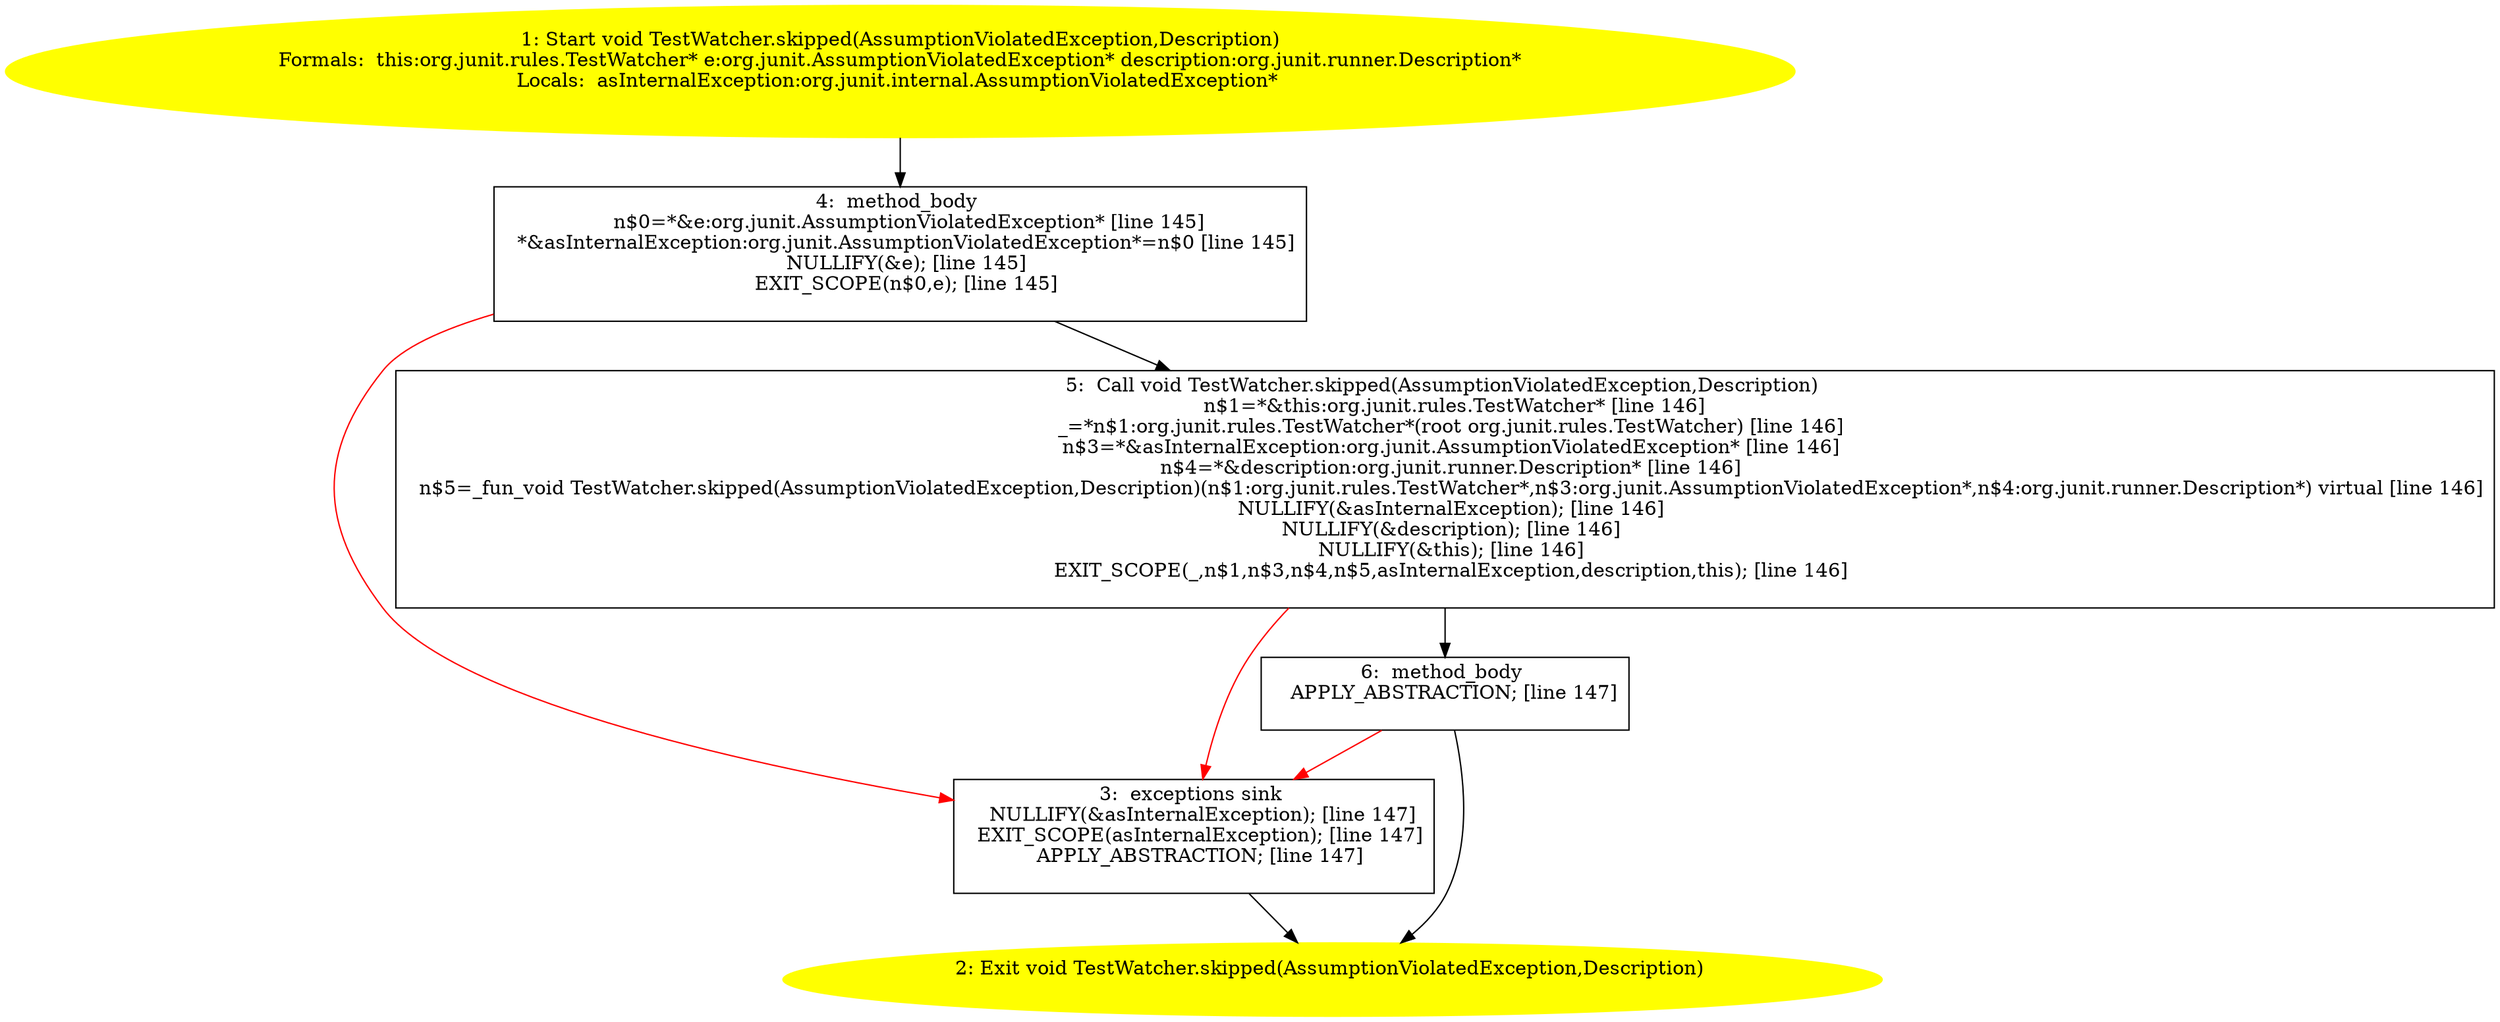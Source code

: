 /* @generated */
digraph cfg {
"org.junit.rules.TestWatcher.skipped(org.junit.AssumptionViolatedException,org.junit.runner.Descripti.1719fc9d8d312e53c5de32d3af85f68f_1" [label="1: Start void TestWatcher.skipped(AssumptionViolatedException,Description)\nFormals:  this:org.junit.rules.TestWatcher* e:org.junit.AssumptionViolatedException* description:org.junit.runner.Description*\nLocals:  asInternalException:org.junit.internal.AssumptionViolatedException* \n  " color=yellow style=filled]
	

	 "org.junit.rules.TestWatcher.skipped(org.junit.AssumptionViolatedException,org.junit.runner.Descripti.1719fc9d8d312e53c5de32d3af85f68f_1" -> "org.junit.rules.TestWatcher.skipped(org.junit.AssumptionViolatedException,org.junit.runner.Descripti.1719fc9d8d312e53c5de32d3af85f68f_4" ;
"org.junit.rules.TestWatcher.skipped(org.junit.AssumptionViolatedException,org.junit.runner.Descripti.1719fc9d8d312e53c5de32d3af85f68f_2" [label="2: Exit void TestWatcher.skipped(AssumptionViolatedException,Description) \n  " color=yellow style=filled]
	

"org.junit.rules.TestWatcher.skipped(org.junit.AssumptionViolatedException,org.junit.runner.Descripti.1719fc9d8d312e53c5de32d3af85f68f_3" [label="3:  exceptions sink \n   NULLIFY(&asInternalException); [line 147]\n  EXIT_SCOPE(asInternalException); [line 147]\n  APPLY_ABSTRACTION; [line 147]\n " shape="box"]
	

	 "org.junit.rules.TestWatcher.skipped(org.junit.AssumptionViolatedException,org.junit.runner.Descripti.1719fc9d8d312e53c5de32d3af85f68f_3" -> "org.junit.rules.TestWatcher.skipped(org.junit.AssumptionViolatedException,org.junit.runner.Descripti.1719fc9d8d312e53c5de32d3af85f68f_2" ;
"org.junit.rules.TestWatcher.skipped(org.junit.AssumptionViolatedException,org.junit.runner.Descripti.1719fc9d8d312e53c5de32d3af85f68f_4" [label="4:  method_body \n   n$0=*&e:org.junit.AssumptionViolatedException* [line 145]\n  *&asInternalException:org.junit.AssumptionViolatedException*=n$0 [line 145]\n  NULLIFY(&e); [line 145]\n  EXIT_SCOPE(n$0,e); [line 145]\n " shape="box"]
	

	 "org.junit.rules.TestWatcher.skipped(org.junit.AssumptionViolatedException,org.junit.runner.Descripti.1719fc9d8d312e53c5de32d3af85f68f_4" -> "org.junit.rules.TestWatcher.skipped(org.junit.AssumptionViolatedException,org.junit.runner.Descripti.1719fc9d8d312e53c5de32d3af85f68f_5" ;
	 "org.junit.rules.TestWatcher.skipped(org.junit.AssumptionViolatedException,org.junit.runner.Descripti.1719fc9d8d312e53c5de32d3af85f68f_4" -> "org.junit.rules.TestWatcher.skipped(org.junit.AssumptionViolatedException,org.junit.runner.Descripti.1719fc9d8d312e53c5de32d3af85f68f_3" [color="red" ];
"org.junit.rules.TestWatcher.skipped(org.junit.AssumptionViolatedException,org.junit.runner.Descripti.1719fc9d8d312e53c5de32d3af85f68f_5" [label="5:  Call void TestWatcher.skipped(AssumptionViolatedException,Description) \n   n$1=*&this:org.junit.rules.TestWatcher* [line 146]\n  _=*n$1:org.junit.rules.TestWatcher*(root org.junit.rules.TestWatcher) [line 146]\n  n$3=*&asInternalException:org.junit.AssumptionViolatedException* [line 146]\n  n$4=*&description:org.junit.runner.Description* [line 146]\n  n$5=_fun_void TestWatcher.skipped(AssumptionViolatedException,Description)(n$1:org.junit.rules.TestWatcher*,n$3:org.junit.AssumptionViolatedException*,n$4:org.junit.runner.Description*) virtual [line 146]\n  NULLIFY(&asInternalException); [line 146]\n  NULLIFY(&description); [line 146]\n  NULLIFY(&this); [line 146]\n  EXIT_SCOPE(_,n$1,n$3,n$4,n$5,asInternalException,description,this); [line 146]\n " shape="box"]
	

	 "org.junit.rules.TestWatcher.skipped(org.junit.AssumptionViolatedException,org.junit.runner.Descripti.1719fc9d8d312e53c5de32d3af85f68f_5" -> "org.junit.rules.TestWatcher.skipped(org.junit.AssumptionViolatedException,org.junit.runner.Descripti.1719fc9d8d312e53c5de32d3af85f68f_6" ;
	 "org.junit.rules.TestWatcher.skipped(org.junit.AssumptionViolatedException,org.junit.runner.Descripti.1719fc9d8d312e53c5de32d3af85f68f_5" -> "org.junit.rules.TestWatcher.skipped(org.junit.AssumptionViolatedException,org.junit.runner.Descripti.1719fc9d8d312e53c5de32d3af85f68f_3" [color="red" ];
"org.junit.rules.TestWatcher.skipped(org.junit.AssumptionViolatedException,org.junit.runner.Descripti.1719fc9d8d312e53c5de32d3af85f68f_6" [label="6:  method_body \n   APPLY_ABSTRACTION; [line 147]\n " shape="box"]
	

	 "org.junit.rules.TestWatcher.skipped(org.junit.AssumptionViolatedException,org.junit.runner.Descripti.1719fc9d8d312e53c5de32d3af85f68f_6" -> "org.junit.rules.TestWatcher.skipped(org.junit.AssumptionViolatedException,org.junit.runner.Descripti.1719fc9d8d312e53c5de32d3af85f68f_2" ;
	 "org.junit.rules.TestWatcher.skipped(org.junit.AssumptionViolatedException,org.junit.runner.Descripti.1719fc9d8d312e53c5de32d3af85f68f_6" -> "org.junit.rules.TestWatcher.skipped(org.junit.AssumptionViolatedException,org.junit.runner.Descripti.1719fc9d8d312e53c5de32d3af85f68f_3" [color="red" ];
}
